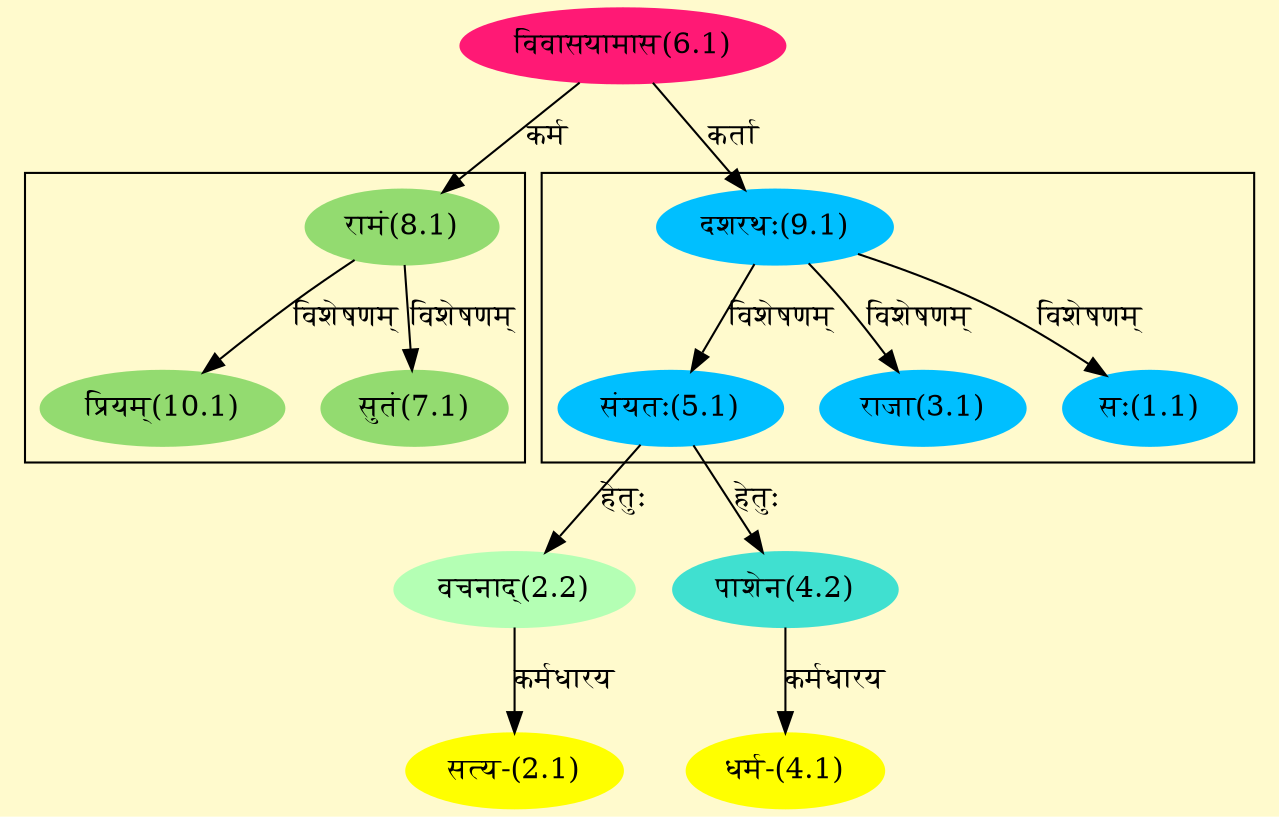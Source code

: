 digraph G{
rankdir=BT;
 compound=true;
 bgcolor="lemonchiffon1";

subgraph cluster_1{
Node1_1 [style=filled, color="#00BFFF" label = "सः(1.1)"]
Node9_1 [style=filled, color="#00BFFF" label = "दशरथः(9.1)"]
Node3_1 [style=filled, color="#00BFFF" label = "राजा(3.1)"]
Node5_1 [style=filled, color="#00BFFF" label = "संयतः(5.1)"]

}

subgraph cluster_2{
Node7_1 [style=filled, color="#93DB70" label = "सुतं(7.1)"]
Node8_1 [style=filled, color="#93DB70" label = "रामं(8.1)"]
Node10_1 [style=filled, color="#93DB70" label = "प्रियम्(10.1)"]

}
Node2_1 [style=filled, color="#FFFF00" label = "सत्य-(2.1)"]
Node2_2 [style=filled, color="#B4FFB4" label = "वचनाद्(2.2)"]
Node5_1 [style=filled, color="#00BFFF" label = "संयतः(5.1)"]
Node4_1 [style=filled, color="#FFFF00" label = "धर्म-(4.1)"]
Node4_2 [style=filled, color="#40E0D0" label = "पाशेन(4.2)"]
Node6_1 [style=filled, color="#FF1975" label = "विवासयामास(6.1)"]
Node9_1 [style=filled, color="#00BFFF" label = "दशरथः(9.1)"]
Node [style=filled, color="" label = "()"]
Node8_1 [style=filled, color="#93DB70" label = "रामं(8.1)"]
/* Start of Relations section */

Node1_1 -> Node9_1 [  label="विशेषणम्"  dir="back" ]
Node2_1 -> Node2_2 [  label="कर्मधारय"  dir="back" ]
Node2_2 -> Node5_1 [  label="हेतुः"  dir="back" ]
Node3_1 -> Node9_1 [  label="विशेषणम्"  dir="back" ]
Node4_1 -> Node4_2 [  label="कर्मधारय"  dir="back" ]
Node4_2 -> Node5_1 [  label="हेतुः"  dir="back" ]
Node5_1 -> Node9_1 [  label="विशेषणम्"  dir="back" ]
Node7_1 -> Node8_1 [  label="विशेषणम्"  dir="back" ]
Node8_1 -> Node6_1 [  label="कर्म"  dir="back" ]
Node9_1 -> Node6_1 [  label="कर्ता"  dir="back" ]
Node10_1 -> Node8_1 [  label="विशेषणम्"  dir="back" ]
}
